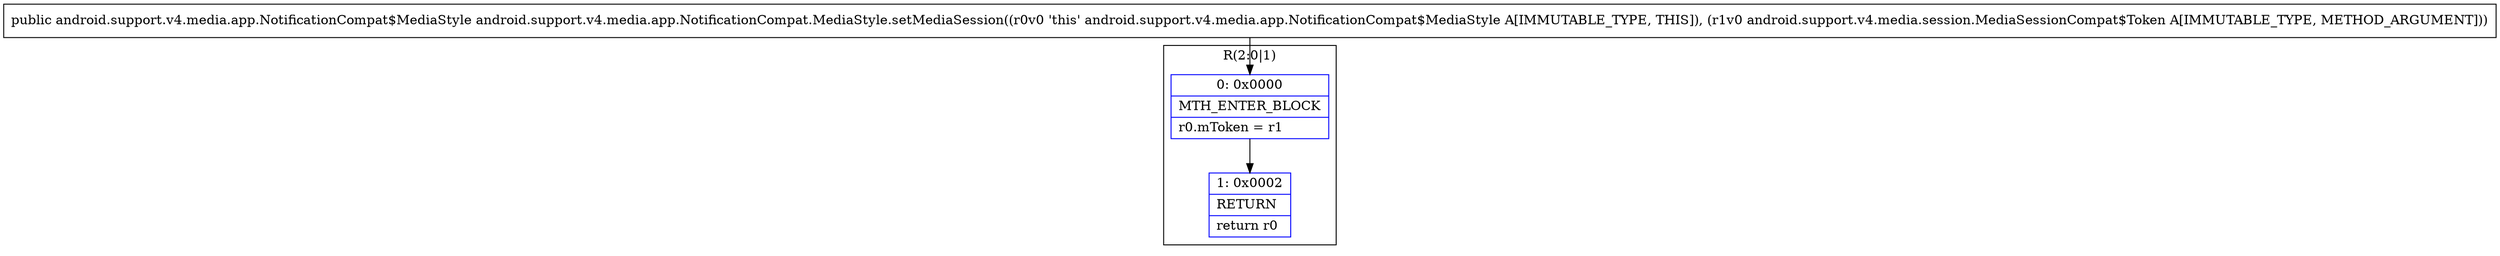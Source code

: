 digraph "CFG forandroid.support.v4.media.app.NotificationCompat.MediaStyle.setMediaSession(Landroid\/support\/v4\/media\/session\/MediaSessionCompat$Token;)Landroid\/support\/v4\/media\/app\/NotificationCompat$MediaStyle;" {
subgraph cluster_Region_116169097 {
label = "R(2:0|1)";
node [shape=record,color=blue];
Node_0 [shape=record,label="{0\:\ 0x0000|MTH_ENTER_BLOCK\l|r0.mToken = r1\l}"];
Node_1 [shape=record,label="{1\:\ 0x0002|RETURN\l|return r0\l}"];
}
MethodNode[shape=record,label="{public android.support.v4.media.app.NotificationCompat$MediaStyle android.support.v4.media.app.NotificationCompat.MediaStyle.setMediaSession((r0v0 'this' android.support.v4.media.app.NotificationCompat$MediaStyle A[IMMUTABLE_TYPE, THIS]), (r1v0 android.support.v4.media.session.MediaSessionCompat$Token A[IMMUTABLE_TYPE, METHOD_ARGUMENT])) }"];
MethodNode -> Node_0;
Node_0 -> Node_1;
}

